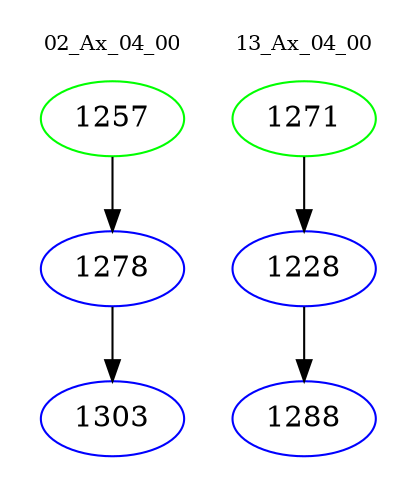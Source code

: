 digraph{
subgraph cluster_0 {
color = white
label = "02_Ax_04_00";
fontsize=10;
T0_1257 [label="1257", color="green"]
T0_1257 -> T0_1278 [color="black"]
T0_1278 [label="1278", color="blue"]
T0_1278 -> T0_1303 [color="black"]
T0_1303 [label="1303", color="blue"]
}
subgraph cluster_1 {
color = white
label = "13_Ax_04_00";
fontsize=10;
T1_1271 [label="1271", color="green"]
T1_1271 -> T1_1228 [color="black"]
T1_1228 [label="1228", color="blue"]
T1_1228 -> T1_1288 [color="black"]
T1_1288 [label="1288", color="blue"]
}
}
